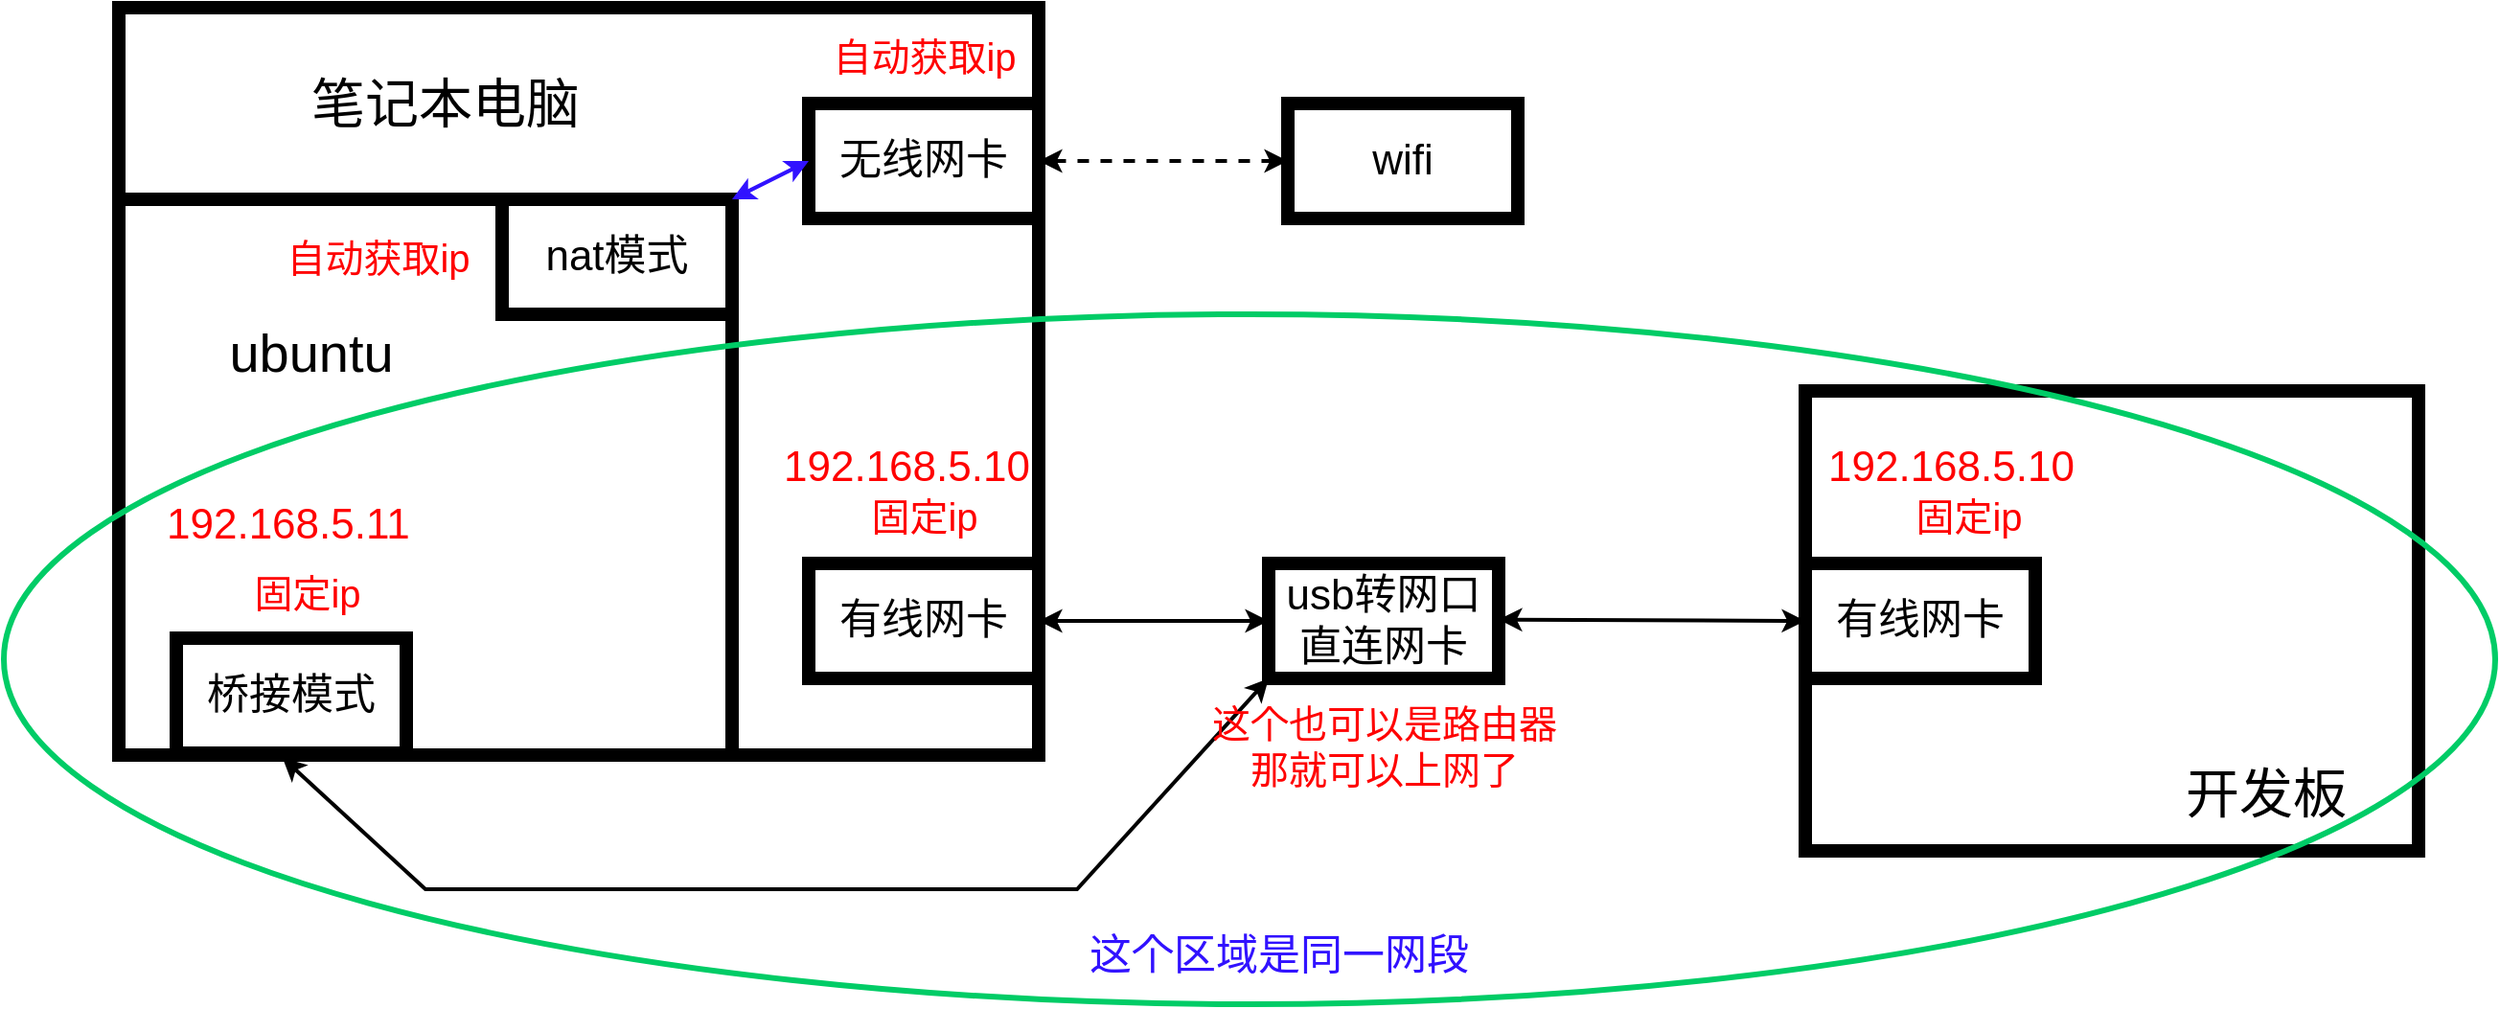 <mxfile version="15.8.4" type="device"><diagram id="G9uT3VW36scGzIgtBaIY" name="第 1 页"><mxGraphModel dx="1673" dy="1018" grid="1" gridSize="10" guides="1" tooltips="1" connect="1" arrows="1" fold="1" page="1" pageScale="1" pageWidth="1654" pageHeight="1169" math="0" shadow="0"><root><mxCell id="0"/><mxCell id="1" parent="0"/><mxCell id="qcDRKGE_yMnQYmceu8Sf-1" value="" style="rounded=0;whiteSpace=wrap;html=1;strokeWidth=7;" vertex="1" parent="1"><mxGeometry x="240" y="300" width="480" height="390" as="geometry"/></mxCell><mxCell id="qcDRKGE_yMnQYmceu8Sf-2" value="无线网卡" style="rounded=0;whiteSpace=wrap;html=1;fontSize=22;strokeWidth=7;" vertex="1" parent="1"><mxGeometry x="600" y="350" width="120" height="60" as="geometry"/></mxCell><mxCell id="qcDRKGE_yMnQYmceu8Sf-3" value="有线网卡" style="rounded=0;whiteSpace=wrap;html=1;fontSize=22;strokeWidth=7;" vertex="1" parent="1"><mxGeometry x="600" y="590" width="120" height="60" as="geometry"/></mxCell><mxCell id="qcDRKGE_yMnQYmceu8Sf-4" value="wifi" style="rounded=0;whiteSpace=wrap;html=1;fontSize=22;strokeWidth=7;" vertex="1" parent="1"><mxGeometry x="850" y="350" width="120" height="60" as="geometry"/></mxCell><mxCell id="qcDRKGE_yMnQYmceu8Sf-6" value="usb转网口直连网卡" style="rounded=0;whiteSpace=wrap;html=1;fontSize=22;strokeWidth=7;" vertex="1" parent="1"><mxGeometry x="840" y="590" width="120" height="60" as="geometry"/></mxCell><mxCell id="qcDRKGE_yMnQYmceu8Sf-8" value="" style="endArrow=classic;startArrow=classic;html=1;rounded=0;fontSize=22;strokeWidth=2;exitX=1;exitY=0.5;exitDx=0;exitDy=0;entryX=0;entryY=0.5;entryDx=0;entryDy=0;" edge="1" parent="1" source="qcDRKGE_yMnQYmceu8Sf-3" target="qcDRKGE_yMnQYmceu8Sf-6"><mxGeometry width="50" height="50" relative="1" as="geometry"><mxPoint x="890" y="660" as="sourcePoint"/><mxPoint x="940" y="610" as="targetPoint"/></mxGeometry></mxCell><mxCell id="qcDRKGE_yMnQYmceu8Sf-9" value="" style="endArrow=classic;startArrow=classic;html=1;rounded=0;fontSize=22;strokeWidth=2;exitX=1;exitY=0.5;exitDx=0;exitDy=0;entryX=0;entryY=0.5;entryDx=0;entryDy=0;dashed=1;" edge="1" parent="1" source="qcDRKGE_yMnQYmceu8Sf-2" target="qcDRKGE_yMnQYmceu8Sf-4"><mxGeometry width="50" height="50" relative="1" as="geometry"><mxPoint x="730" y="530" as="sourcePoint"/><mxPoint x="850" y="530" as="targetPoint"/></mxGeometry></mxCell><mxCell id="qcDRKGE_yMnQYmceu8Sf-10" value="" style="rounded=0;whiteSpace=wrap;html=1;fontSize=22;strokeWidth=7;" vertex="1" parent="1"><mxGeometry x="1120" y="500" width="320" height="240" as="geometry"/></mxCell><mxCell id="qcDRKGE_yMnQYmceu8Sf-11" value="笔记本电脑" style="text;html=1;align=center;verticalAlign=middle;resizable=0;points=[];autosize=1;strokeColor=none;fillColor=none;fontSize=28;" vertex="1" parent="1"><mxGeometry x="330" y="330" width="160" height="40" as="geometry"/></mxCell><mxCell id="qcDRKGE_yMnQYmceu8Sf-12" value="" style="rounded=0;whiteSpace=wrap;html=1;fontSize=22;strokeWidth=7;" vertex="1" parent="1"><mxGeometry x="240" y="400" width="320" height="290" as="geometry"/></mxCell><mxCell id="qcDRKGE_yMnQYmceu8Sf-13" value="ubuntu" style="text;html=1;align=center;verticalAlign=middle;resizable=0;points=[];autosize=1;strokeColor=none;fillColor=none;fontSize=28;" vertex="1" parent="1"><mxGeometry x="290" y="460" width="100" height="40" as="geometry"/></mxCell><mxCell id="qcDRKGE_yMnQYmceu8Sf-14" value="" style="endArrow=classic;startArrow=classic;html=1;rounded=0;fontSize=22;strokeWidth=2;exitX=1;exitY=0.5;exitDx=0;exitDy=0;entryX=0;entryY=0.5;entryDx=0;entryDy=0;" edge="1" parent="1" target="qcDRKGE_yMnQYmceu8Sf-10"><mxGeometry width="50" height="50" relative="1" as="geometry"><mxPoint x="960" y="619.29" as="sourcePoint"/><mxPoint x="1080" y="619.29" as="targetPoint"/></mxGeometry></mxCell><mxCell id="qcDRKGE_yMnQYmceu8Sf-15" value="自动获取ip" style="text;html=1;align=center;verticalAlign=middle;resizable=0;points=[];autosize=1;strokeColor=none;fillColor=none;fontSize=20;fontColor=#FF0000;" vertex="1" parent="1"><mxGeometry x="605" y="310" width="110" height="30" as="geometry"/></mxCell><mxCell id="qcDRKGE_yMnQYmceu8Sf-16" value="固定ip" style="text;html=1;align=center;verticalAlign=middle;resizable=0;points=[];autosize=1;strokeColor=none;fillColor=none;fontSize=20;fontColor=#FF0000;" vertex="1" parent="1"><mxGeometry x="625" y="550" width="70" height="30" as="geometry"/></mxCell><mxCell id="qcDRKGE_yMnQYmceu8Sf-17" value="固定ip" style="text;html=1;align=center;verticalAlign=middle;resizable=0;points=[];autosize=1;strokeColor=none;fillColor=none;fontSize=20;fontColor=#FF0000;" vertex="1" parent="1"><mxGeometry x="302.5" y="590" width="70" height="30" as="geometry"/></mxCell><mxCell id="qcDRKGE_yMnQYmceu8Sf-18" value="&lt;span lang=&quot;EN-US&quot; style=&quot;font-size: 22px;&quot;&gt;192.168.5.10&lt;/span&gt;" style="text;whiteSpace=wrap;html=1;fontSize=22;fontColor=#FF0000;" vertex="1" parent="1"><mxGeometry x="585" y="520" width="135" height="40" as="geometry"/></mxCell><mxCell id="qcDRKGE_yMnQYmceu8Sf-19" value="&lt;span lang=&quot;EN-US&quot; style=&quot;font-size: 22px&quot;&gt;192.168.5.11&lt;/span&gt;" style="text;whiteSpace=wrap;html=1;fontSize=22;fontColor=#FF0000;" vertex="1" parent="1"><mxGeometry x="262.5" y="550" width="135" height="40" as="geometry"/></mxCell><mxCell id="qcDRKGE_yMnQYmceu8Sf-20" value="固定ip" style="text;html=1;align=center;verticalAlign=middle;resizable=0;points=[];autosize=1;strokeColor=none;fillColor=none;fontSize=20;fontColor=#FF0000;" vertex="1" parent="1"><mxGeometry x="1170" y="550" width="70" height="30" as="geometry"/></mxCell><mxCell id="qcDRKGE_yMnQYmceu8Sf-21" value="&lt;span lang=&quot;EN-US&quot; style=&quot;font-size: 22px;&quot;&gt;192.168.5.10&lt;/span&gt;" style="text;whiteSpace=wrap;html=1;fontSize=22;fontColor=#FF0000;" vertex="1" parent="1"><mxGeometry x="1130" y="520" width="135" height="40" as="geometry"/></mxCell><mxCell id="qcDRKGE_yMnQYmceu8Sf-22" value="有线网卡" style="rounded=0;whiteSpace=wrap;html=1;fontSize=22;strokeWidth=7;" vertex="1" parent="1"><mxGeometry x="1120" y="590" width="120" height="60" as="geometry"/></mxCell><mxCell id="qcDRKGE_yMnQYmceu8Sf-23" value="开发板" style="text;html=1;align=center;verticalAlign=middle;resizable=0;points=[];autosize=1;strokeColor=none;fillColor=none;fontSize=28;" vertex="1" parent="1"><mxGeometry x="1310" y="690" width="100" height="40" as="geometry"/></mxCell><mxCell id="qcDRKGE_yMnQYmceu8Sf-24" value="桥接模式" style="rounded=0;whiteSpace=wrap;html=1;fontSize=22;strokeWidth=7;" vertex="1" parent="1"><mxGeometry x="270" y="629" width="120" height="60" as="geometry"/></mxCell><mxCell id="qcDRKGE_yMnQYmceu8Sf-25" value="nat模式" style="rounded=0;whiteSpace=wrap;html=1;fontSize=22;strokeWidth=7;" vertex="1" parent="1"><mxGeometry x="440" y="400" width="120" height="60" as="geometry"/></mxCell><mxCell id="qcDRKGE_yMnQYmceu8Sf-26" value="" style="endArrow=classic;startArrow=classic;html=1;rounded=0;fontSize=22;strokeWidth=2;entryX=0;entryY=0.5;entryDx=0;entryDy=0;fontColor=#3112FF;strokeColor=#3112FF;" edge="1" parent="1" source="qcDRKGE_yMnQYmceu8Sf-25" target="qcDRKGE_yMnQYmceu8Sf-2"><mxGeometry width="50" height="50" relative="1" as="geometry"><mxPoint x="560" y="410" as="sourcePoint"/><mxPoint x="660" y="429.58" as="targetPoint"/></mxGeometry></mxCell><mxCell id="qcDRKGE_yMnQYmceu8Sf-27" value="" style="endArrow=classic;startArrow=classic;html=1;rounded=0;fontSize=22;strokeWidth=2;exitX=0.267;exitY=1.005;exitDx=0;exitDy=0;exitPerimeter=0;entryX=0;entryY=1;entryDx=0;entryDy=0;" edge="1" parent="1" source="qcDRKGE_yMnQYmceu8Sf-12" target="qcDRKGE_yMnQYmceu8Sf-6"><mxGeometry width="50" height="50" relative="1" as="geometry"><mxPoint x="372.5" y="770" as="sourcePoint"/><mxPoint x="780" y="760" as="targetPoint"/><Array as="points"><mxPoint x="400" y="760"/><mxPoint x="740" y="760"/></Array></mxGeometry></mxCell><mxCell id="qcDRKGE_yMnQYmceu8Sf-28" value="自动获取ip" style="text;html=1;align=center;verticalAlign=middle;resizable=0;points=[];autosize=1;strokeColor=none;fillColor=none;fontSize=20;fontColor=#FF0000;" vertex="1" parent="1"><mxGeometry x="320" y="415" width="110" height="30" as="geometry"/></mxCell><mxCell id="qcDRKGE_yMnQYmceu8Sf-29" value="" style="ellipse;whiteSpace=wrap;html=1;fontSize=22;fontColor=#3112FF;strokeWidth=3;fillColor=none;strokeColor=#00CC66;" vertex="1" parent="1"><mxGeometry x="180" y="460" width="1300" height="360" as="geometry"/></mxCell><mxCell id="qcDRKGE_yMnQYmceu8Sf-30" value="这个也可以是路由器&lt;br&gt;那就可以上网了" style="text;html=1;align=center;verticalAlign=middle;resizable=0;points=[];autosize=1;strokeColor=none;fillColor=none;fontSize=20;fontColor=#FF0000;" vertex="1" parent="1"><mxGeometry x="800" y="660" width="200" height="50" as="geometry"/></mxCell><mxCell id="qcDRKGE_yMnQYmceu8Sf-31" value="这个区域是同一网段" style="text;html=1;align=center;verticalAlign=middle;resizable=0;points=[];autosize=1;strokeColor=none;fillColor=none;fontSize=22;fontColor=#3112FF;" vertex="1" parent="1"><mxGeometry x="740" y="780" width="210" height="30" as="geometry"/></mxCell></root></mxGraphModel></diagram></mxfile>
